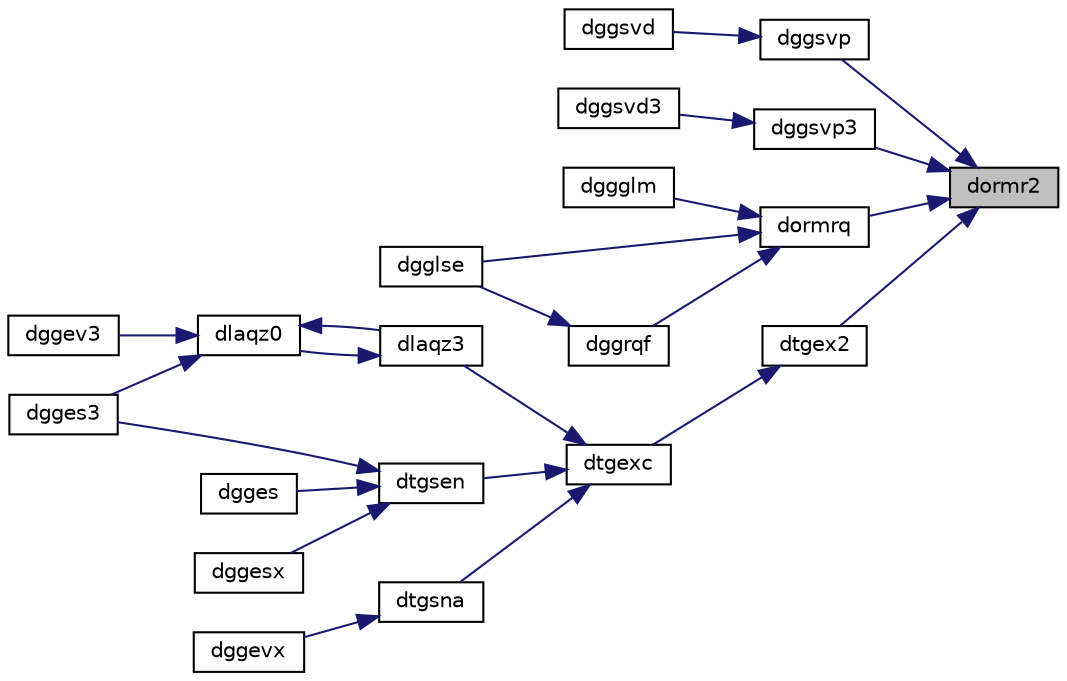 digraph "dormr2"
{
 // LATEX_PDF_SIZE
  edge [fontname="Helvetica",fontsize="10",labelfontname="Helvetica",labelfontsize="10"];
  node [fontname="Helvetica",fontsize="10",shape=record];
  rankdir="RL";
  Node1 [label="dormr2",height=0.2,width=0.4,color="black", fillcolor="grey75", style="filled", fontcolor="black",tooltip="DORMR2 multiplies a general matrix by the orthogonal matrix from a RQ factorization determined by sge..."];
  Node1 -> Node2 [dir="back",color="midnightblue",fontsize="10",style="solid",fontname="Helvetica"];
  Node2 [label="dggsvp",height=0.2,width=0.4,color="black", fillcolor="white", style="filled",URL="$dggsvp_8f.html#a82130cf3f0801366c02d2b46ea7bd908",tooltip="DGGSVP"];
  Node2 -> Node3 [dir="back",color="midnightblue",fontsize="10",style="solid",fontname="Helvetica"];
  Node3 [label="dggsvd",height=0.2,width=0.4,color="black", fillcolor="white", style="filled",URL="$dggsvd_8f.html#af81db37b433882a26f692aeff19f002e",tooltip="DGGSVD computes the singular value decomposition (SVD) for OTHER matrices"];
  Node1 -> Node4 [dir="back",color="midnightblue",fontsize="10",style="solid",fontname="Helvetica"];
  Node4 [label="dggsvp3",height=0.2,width=0.4,color="black", fillcolor="white", style="filled",URL="$dggsvp3_8f.html#a7c1f9e4b4c5da1b96001a9c9c63faf1c",tooltip="DGGSVP3"];
  Node4 -> Node5 [dir="back",color="midnightblue",fontsize="10",style="solid",fontname="Helvetica"];
  Node5 [label="dggsvd3",height=0.2,width=0.4,color="black", fillcolor="white", style="filled",URL="$dggsvd3_8f.html#ab6c743f531c1b87922eb811cbc3ef645",tooltip="DGGSVD3 computes the singular value decomposition (SVD) for OTHER matrices"];
  Node1 -> Node6 [dir="back",color="midnightblue",fontsize="10",style="solid",fontname="Helvetica"];
  Node6 [label="dormrq",height=0.2,width=0.4,color="black", fillcolor="white", style="filled",URL="$dormrq_8f.html#a1a86c725cb5bd33c22d920a832b6ab0e",tooltip="DORMRQ"];
  Node6 -> Node7 [dir="back",color="midnightblue",fontsize="10",style="solid",fontname="Helvetica"];
  Node7 [label="dggglm",height=0.2,width=0.4,color="black", fillcolor="white", style="filled",URL="$dggglm_8f.html#aa7c4f7b52f415b808e935845f19300ed",tooltip="DGGGLM"];
  Node6 -> Node8 [dir="back",color="midnightblue",fontsize="10",style="solid",fontname="Helvetica"];
  Node8 [label="dgglse",height=0.2,width=0.4,color="black", fillcolor="white", style="filled",URL="$dgglse_8f.html#a1f03c8580ac1aaafb0f092fad4377d16",tooltip="DGGLSE solves overdetermined or underdetermined systems for OTHER matrices"];
  Node6 -> Node9 [dir="back",color="midnightblue",fontsize="10",style="solid",fontname="Helvetica"];
  Node9 [label="dggrqf",height=0.2,width=0.4,color="black", fillcolor="white", style="filled",URL="$dggrqf_8f.html#a349087e712e597f3a32a36b4c2d62251",tooltip="DGGRQF"];
  Node9 -> Node8 [dir="back",color="midnightblue",fontsize="10",style="solid",fontname="Helvetica"];
  Node1 -> Node10 [dir="back",color="midnightblue",fontsize="10",style="solid",fontname="Helvetica"];
  Node10 [label="dtgex2",height=0.2,width=0.4,color="black", fillcolor="white", style="filled",URL="$dtgex2_8f.html#aa3c93490c68259c80285d72cb61cbd99",tooltip="DTGEX2 swaps adjacent diagonal blocks in an upper (quasi) triangular matrix pair by an orthogonal equ..."];
  Node10 -> Node11 [dir="back",color="midnightblue",fontsize="10",style="solid",fontname="Helvetica"];
  Node11 [label="dtgexc",height=0.2,width=0.4,color="black", fillcolor="white", style="filled",URL="$dtgexc_8f.html#a2510d68d70194719d570cbcfe24b3e74",tooltip="DTGEXC"];
  Node11 -> Node12 [dir="back",color="midnightblue",fontsize="10",style="solid",fontname="Helvetica"];
  Node12 [label="dlaqz3",height=0.2,width=0.4,color="black", fillcolor="white", style="filled",URL="$dlaqz3_8f.html#a9214b3b765a89d0b3fd6a08b6ec56d0f",tooltip="DLAQZ3"];
  Node12 -> Node13 [dir="back",color="midnightblue",fontsize="10",style="solid",fontname="Helvetica"];
  Node13 [label="dlaqz0",height=0.2,width=0.4,color="black", fillcolor="white", style="filled",URL="$dlaqz0_8f.html#a64ae394c770b6fbb30c1d6d6727d003c",tooltip="DLAQZ0"];
  Node13 -> Node14 [dir="back",color="midnightblue",fontsize="10",style="solid",fontname="Helvetica"];
  Node14 [label="dgges3",height=0.2,width=0.4,color="black", fillcolor="white", style="filled",URL="$dgges3_8f.html#a3903b5dcbc186bcc5b2db0604331dbb6",tooltip="DGGES3 computes the eigenvalues, the Schur form, and, optionally, the matrix of Schur vectors for GE ..."];
  Node13 -> Node15 [dir="back",color="midnightblue",fontsize="10",style="solid",fontname="Helvetica"];
  Node15 [label="dggev3",height=0.2,width=0.4,color="black", fillcolor="white", style="filled",URL="$dggev3_8f.html#a28d81b96083b18aa21c47e2e6ff59e5a",tooltip="DGGEV3 computes the eigenvalues and, optionally, the left and/or right eigenvectors for GE matrices (..."];
  Node13 -> Node12 [dir="back",color="midnightblue",fontsize="10",style="solid",fontname="Helvetica"];
  Node11 -> Node16 [dir="back",color="midnightblue",fontsize="10",style="solid",fontname="Helvetica"];
  Node16 [label="dtgsen",height=0.2,width=0.4,color="black", fillcolor="white", style="filled",URL="$dtgsen_8f.html#aba8441d4f7374bbcf6c093dbec0b517e",tooltip="DTGSEN"];
  Node16 -> Node17 [dir="back",color="midnightblue",fontsize="10",style="solid",fontname="Helvetica"];
  Node17 [label="dgges",height=0.2,width=0.4,color="black", fillcolor="white", style="filled",URL="$dgges_8f.html#a8637d4b822e19d10327ddcb4235dc08e",tooltip="DGGES computes the eigenvalues, the Schur form, and, optionally, the matrix of Schur vectors for GE m..."];
  Node16 -> Node14 [dir="back",color="midnightblue",fontsize="10",style="solid",fontname="Helvetica"];
  Node16 -> Node18 [dir="back",color="midnightblue",fontsize="10",style="solid",fontname="Helvetica"];
  Node18 [label="dggesx",height=0.2,width=0.4,color="black", fillcolor="white", style="filled",URL="$dggesx_8f.html#a923e1df287c0a880641462ce42607936",tooltip="DGGESX computes the eigenvalues, the Schur form, and, optionally, the matrix of Schur vectors for GE ..."];
  Node11 -> Node19 [dir="back",color="midnightblue",fontsize="10",style="solid",fontname="Helvetica"];
  Node19 [label="dtgsna",height=0.2,width=0.4,color="black", fillcolor="white", style="filled",URL="$dtgsna_8f.html#a6c1a813b10f49050475ad50fe9fcaea7",tooltip="DTGSNA"];
  Node19 -> Node20 [dir="back",color="midnightblue",fontsize="10",style="solid",fontname="Helvetica"];
  Node20 [label="dggevx",height=0.2,width=0.4,color="black", fillcolor="white", style="filled",URL="$dggevx_8f.html#a58099bb0f4ebe6a1f6f6078e05a6fb78",tooltip="DGGEVX computes the eigenvalues and, optionally, the left and/or right eigenvectors for GE matrices"];
}
